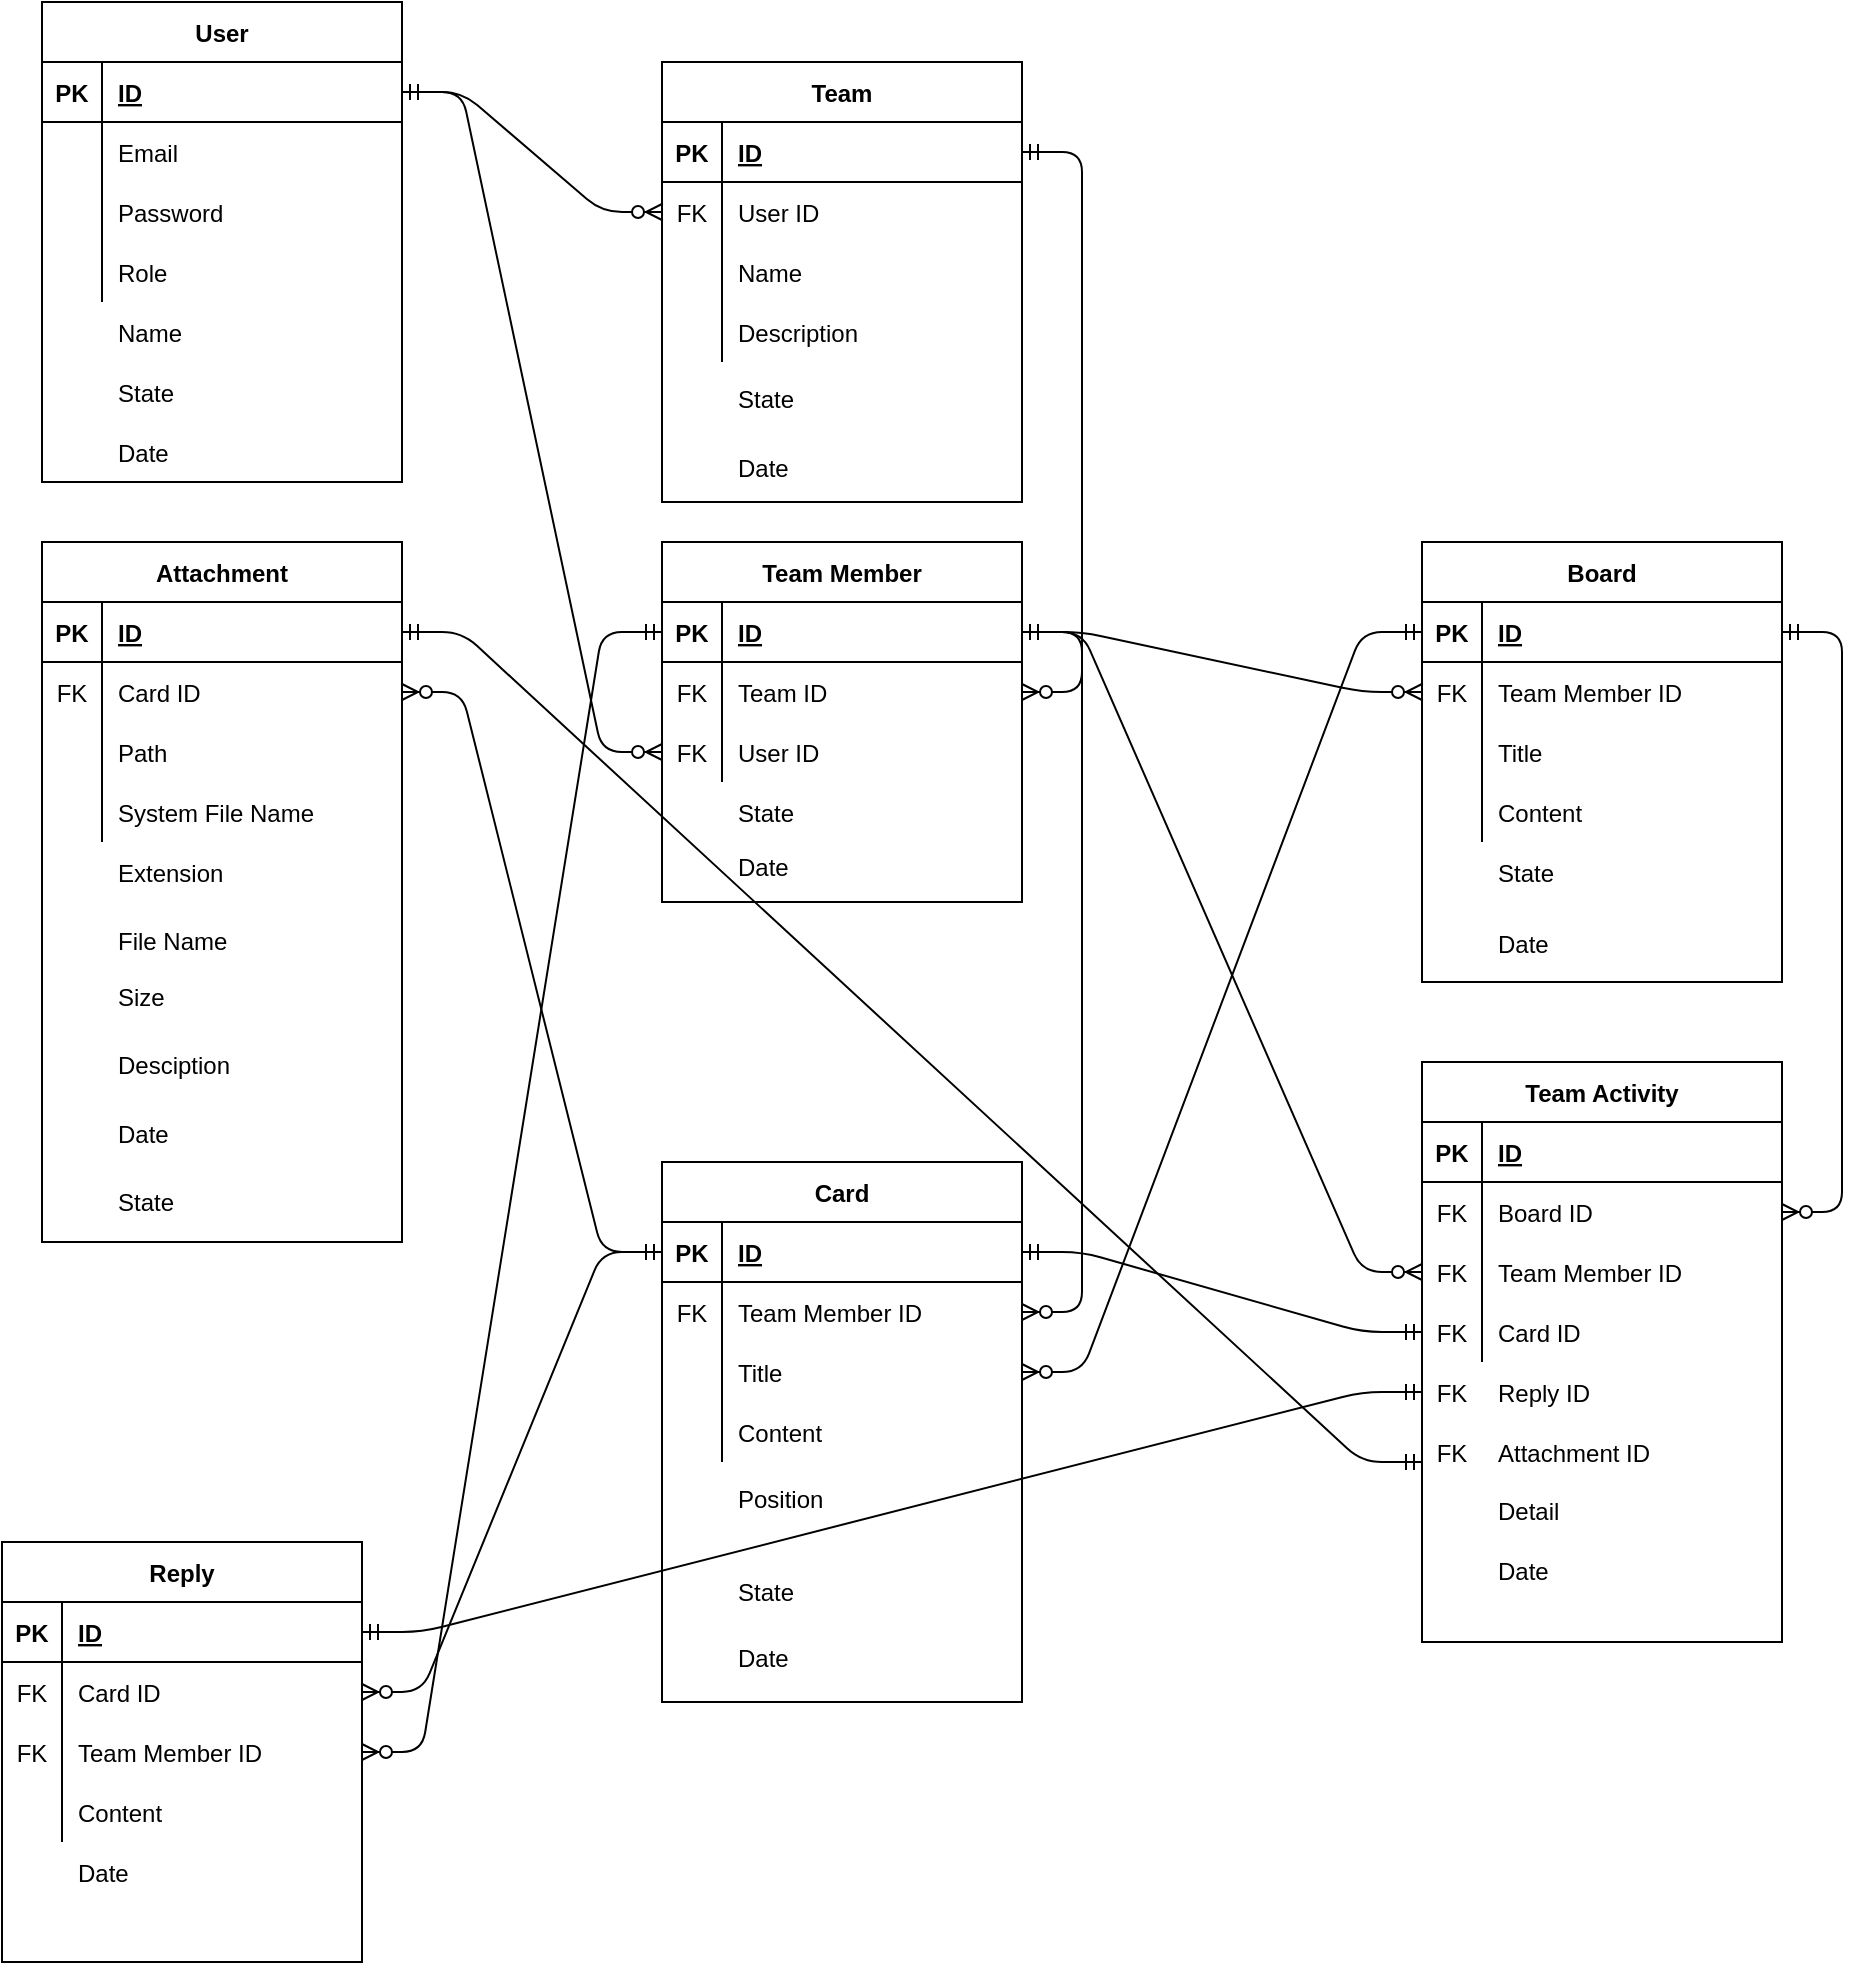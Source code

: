 <mxfile version="14.7.0" type="github">
  <diagram id="R2lEEEUBdFMjLlhIrx00" name="Page-1">
    <mxGraphModel dx="996" dy="616" grid="1" gridSize="10" guides="1" tooltips="1" connect="1" arrows="1" fold="1" page="1" pageScale="1" pageWidth="850" pageHeight="1100" math="0" shadow="0" extFonts="Permanent Marker^https://fonts.googleapis.com/css?family=Permanent+Marker">
      <root>
        <mxCell id="0" />
        <mxCell id="1" parent="0" />
        <mxCell id="cVKj1Lbu5gOnooN9UQbO-29" value="" style="edgeStyle=entityRelationEdgeStyle;fontSize=12;html=1;endArrow=ERzeroToMany;startArrow=ERmandOne;exitX=1;exitY=0.5;exitDx=0;exitDy=0;entryX=0;entryY=0.5;entryDx=0;entryDy=0;" parent="1" source="cVKj1Lbu5gOnooN9UQbO-3" target="cVKj1Lbu5gOnooN9UQbO-19" edge="1">
          <mxGeometry width="100" height="100" relative="1" as="geometry">
            <mxPoint x="360" y="370" as="sourcePoint" />
            <mxPoint x="460" y="270" as="targetPoint" />
          </mxGeometry>
        </mxCell>
        <mxCell id="cVKj1Lbu5gOnooN9UQbO-44" value="" style="edgeStyle=entityRelationEdgeStyle;fontSize=12;html=1;endArrow=ERzeroToMany;startArrow=ERmandOne;exitX=1;exitY=0.5;exitDx=0;exitDy=0;entryX=0;entryY=0.5;entryDx=0;entryDy=0;" parent="1" source="cVKj1Lbu5gOnooN9UQbO-3" target="cVKj1Lbu5gOnooN9UQbO-38" edge="1">
          <mxGeometry width="100" height="100" relative="1" as="geometry">
            <mxPoint x="470" y="360" as="sourcePoint" />
            <mxPoint x="570" y="260" as="targetPoint" />
          </mxGeometry>
        </mxCell>
        <mxCell id="cVKj1Lbu5gOnooN9UQbO-45" value="" style="edgeStyle=entityRelationEdgeStyle;fontSize=12;html=1;endArrow=ERzeroToMany;startArrow=ERmandOne;exitX=1;exitY=0.5;exitDx=0;exitDy=0;entryX=1;entryY=0.5;entryDx=0;entryDy=0;" parent="1" source="cVKj1Lbu5gOnooN9UQbO-16" target="cVKj1Lbu5gOnooN9UQbO-35" edge="1">
          <mxGeometry width="100" height="100" relative="1" as="geometry">
            <mxPoint x="300" y="165" as="sourcePoint" />
            <mxPoint x="390" y="455" as="targetPoint" />
          </mxGeometry>
        </mxCell>
        <mxCell id="cVKj1Lbu5gOnooN9UQbO-59" value="" style="edgeStyle=entityRelationEdgeStyle;fontSize=12;html=1;endArrow=ERzeroToMany;startArrow=ERmandOne;exitX=1;exitY=0.5;exitDx=0;exitDy=0;entryX=0;entryY=0.5;entryDx=0;entryDy=0;" parent="1" source="cVKj1Lbu5gOnooN9UQbO-32" target="cVKj1Lbu5gOnooN9UQbO-50" edge="1">
          <mxGeometry width="100" height="100" relative="1" as="geometry">
            <mxPoint x="560" y="330" as="sourcePoint" />
            <mxPoint x="650" y="620" as="targetPoint" />
          </mxGeometry>
        </mxCell>
        <mxCell id="cVKj1Lbu5gOnooN9UQbO-73" value="" style="edgeStyle=entityRelationEdgeStyle;fontSize=12;html=1;endArrow=ERzeroToMany;startArrow=ERmandOne;exitX=1;exitY=0.5;exitDx=0;exitDy=0;entryX=1;entryY=0.5;entryDx=0;entryDy=0;" parent="1" source="cVKj1Lbu5gOnooN9UQbO-32" target="cVKj1Lbu5gOnooN9UQbO-64" edge="1">
          <mxGeometry width="100" height="100" relative="1" as="geometry">
            <mxPoint x="610" y="595" as="sourcePoint" />
            <mxPoint x="800" y="740" as="targetPoint" />
          </mxGeometry>
        </mxCell>
        <mxCell id="cVKj1Lbu5gOnooN9UQbO-74" value="" style="edgeStyle=entityRelationEdgeStyle;fontSize=12;html=1;endArrow=ERzeroToMany;startArrow=ERmandOne;entryX=1;entryY=0.5;entryDx=0;entryDy=0;exitX=0;exitY=0.5;exitDx=0;exitDy=0;" parent="1" source="cVKj1Lbu5gOnooN9UQbO-47" target="cVKj1Lbu5gOnooN9UQbO-67" edge="1">
          <mxGeometry width="100" height="100" relative="1" as="geometry">
            <mxPoint x="690" y="460" as="sourcePoint" />
            <mxPoint x="850" y="790" as="targetPoint" />
          </mxGeometry>
        </mxCell>
        <mxCell id="cVKj1Lbu5gOnooN9UQbO-88" value="" style="edgeStyle=entityRelationEdgeStyle;fontSize=12;html=1;endArrow=ERzeroToMany;startArrow=ERmandOne;entryX=1;entryY=0.5;entryDx=0;entryDy=0;exitX=1;exitY=0.5;exitDx=0;exitDy=0;" parent="1" source="cVKj1Lbu5gOnooN9UQbO-47" target="cVKj1Lbu5gOnooN9UQbO-79" edge="1">
          <mxGeometry width="100" height="100" relative="1" as="geometry">
            <mxPoint x="1060" y="470" as="sourcePoint" />
            <mxPoint x="860" y="830" as="targetPoint" />
          </mxGeometry>
        </mxCell>
        <mxCell id="cVKj1Lbu5gOnooN9UQbO-90" value="" style="edgeStyle=entityRelationEdgeStyle;fontSize=12;html=1;endArrow=ERzeroToMany;startArrow=ERmandOne;exitX=1;exitY=0.5;exitDx=0;exitDy=0;entryX=0;entryY=0.5;entryDx=0;entryDy=0;" parent="1" source="cVKj1Lbu5gOnooN9UQbO-32" target="cVKj1Lbu5gOnooN9UQbO-82" edge="1">
          <mxGeometry width="100" height="100" relative="1" as="geometry">
            <mxPoint x="560" y="390" as="sourcePoint" />
            <mxPoint x="760" y="450" as="targetPoint" />
          </mxGeometry>
        </mxCell>
        <mxCell id="cVKj1Lbu5gOnooN9UQbO-104" value="" style="edgeStyle=entityRelationEdgeStyle;fontSize=12;html=1;endArrow=ERzeroToMany;startArrow=ERmandOne;entryX=1;entryY=0.5;entryDx=0;entryDy=0;exitX=0;exitY=0.5;exitDx=0;exitDy=0;" parent="1" source="cVKj1Lbu5gOnooN9UQbO-61" target="cVKj1Lbu5gOnooN9UQbO-95" edge="1">
          <mxGeometry width="100" height="100" relative="1" as="geometry">
            <mxPoint x="330" y="690" as="sourcePoint" />
            <mxPoint x="130" y="1050" as="targetPoint" />
          </mxGeometry>
        </mxCell>
        <mxCell id="cVKj1Lbu5gOnooN9UQbO-118" value="" style="edgeStyle=entityRelationEdgeStyle;fontSize=12;html=1;endArrow=ERzeroToMany;startArrow=ERmandOne;entryX=1;entryY=0.5;entryDx=0;entryDy=0;exitX=0;exitY=0.5;exitDx=0;exitDy=0;" parent="1" source="cVKj1Lbu5gOnooN9UQbO-61" target="cVKj1Lbu5gOnooN9UQbO-109" edge="1">
          <mxGeometry width="100" height="100" relative="1" as="geometry">
            <mxPoint x="350" y="535" as="sourcePoint" />
            <mxPoint x="220" y="565" as="targetPoint" />
          </mxGeometry>
        </mxCell>
        <mxCell id="cVKj1Lbu5gOnooN9UQbO-123" value="" style="group" parent="1" vertex="1" connectable="0">
          <mxGeometry x="760" y="600" width="180" height="290" as="geometry" />
        </mxCell>
        <mxCell id="cVKj1Lbu5gOnooN9UQbO-127" value="" style="shape=partialRectangle;collapsible=0;dropTarget=0;pointerEvents=0;fillColor=none;top=0;left=0;bottom=0;right=0;points=[[0,0.5],[1,0.5]];portConstraint=eastwest;" parent="cVKj1Lbu5gOnooN9UQbO-123" vertex="1">
          <mxGeometry y="210" width="180" height="30" as="geometry" />
        </mxCell>
        <mxCell id="cVKj1Lbu5gOnooN9UQbO-128" value="" style="shape=partialRectangle;connectable=0;fillColor=none;top=0;left=0;bottom=0;right=0;editable=1;overflow=hidden;" parent="cVKj1Lbu5gOnooN9UQbO-127" vertex="1">
          <mxGeometry width="30" height="30" as="geometry" />
        </mxCell>
        <mxCell id="cVKj1Lbu5gOnooN9UQbO-129" value="" style="shape=partialRectangle;connectable=0;fillColor=none;top=0;left=0;bottom=0;right=0;align=left;spacingLeft=6;overflow=hidden;" parent="cVKj1Lbu5gOnooN9UQbO-127" vertex="1">
          <mxGeometry x="30" width="150" height="30" as="geometry" />
        </mxCell>
        <mxCell id="cVKj1Lbu5gOnooN9UQbO-173" value="" style="group" parent="cVKj1Lbu5gOnooN9UQbO-123" vertex="1" connectable="0">
          <mxGeometry width="180" height="290" as="geometry" />
        </mxCell>
        <mxCell id="cVKj1Lbu5gOnooN9UQbO-174" value="" style="group" parent="cVKj1Lbu5gOnooN9UQbO-173" vertex="1" connectable="0">
          <mxGeometry width="180" height="290" as="geometry" />
        </mxCell>
        <mxCell id="cVKj1Lbu5gOnooN9UQbO-138" value="" style="group" parent="cVKj1Lbu5gOnooN9UQbO-174" vertex="1" connectable="0">
          <mxGeometry width="180" height="290" as="geometry" />
        </mxCell>
        <mxCell id="cVKj1Lbu5gOnooN9UQbO-130" value="" style="shape=partialRectangle;collapsible=0;dropTarget=0;pointerEvents=0;fillColor=none;top=0;left=0;bottom=0;right=0;points=[[0,0.5],[1,0.5]];portConstraint=eastwest;" parent="cVKj1Lbu5gOnooN9UQbO-138" vertex="1">
          <mxGeometry y="240" width="180" height="30" as="geometry" />
        </mxCell>
        <mxCell id="cVKj1Lbu5gOnooN9UQbO-131" value="" style="shape=partialRectangle;connectable=0;fillColor=none;top=0;left=0;bottom=0;right=0;editable=1;overflow=hidden;" parent="cVKj1Lbu5gOnooN9UQbO-130" vertex="1">
          <mxGeometry width="30" height="30" as="geometry" />
        </mxCell>
        <mxCell id="cVKj1Lbu5gOnooN9UQbO-132" value="" style="shape=partialRectangle;connectable=0;fillColor=none;top=0;left=0;bottom=0;right=0;align=left;spacingLeft=6;overflow=hidden;" parent="cVKj1Lbu5gOnooN9UQbO-130" vertex="1">
          <mxGeometry x="30" width="150" height="30" as="geometry" />
        </mxCell>
        <mxCell id="cVKj1Lbu5gOnooN9UQbO-137" value="" style="group" parent="cVKj1Lbu5gOnooN9UQbO-138" vertex="1" connectable="0">
          <mxGeometry width="180" height="290" as="geometry" />
        </mxCell>
        <mxCell id="cVKj1Lbu5gOnooN9UQbO-124" value="" style="shape=partialRectangle;collapsible=0;dropTarget=0;pointerEvents=0;fillColor=none;top=0;left=0;bottom=0;right=0;points=[[0,0.5],[1,0.5]];portConstraint=eastwest;" parent="cVKj1Lbu5gOnooN9UQbO-137" vertex="1">
          <mxGeometry y="180" width="180" height="30" as="geometry" />
        </mxCell>
        <mxCell id="cVKj1Lbu5gOnooN9UQbO-125" value="FK" style="shape=partialRectangle;connectable=0;fillColor=none;top=0;left=0;bottom=0;right=0;editable=1;overflow=hidden;" parent="cVKj1Lbu5gOnooN9UQbO-124" vertex="1">
          <mxGeometry width="30" height="30" as="geometry" />
        </mxCell>
        <mxCell id="cVKj1Lbu5gOnooN9UQbO-126" value="Attachment ID" style="shape=partialRectangle;connectable=0;fillColor=none;top=0;left=0;bottom=0;right=0;align=left;spacingLeft=6;overflow=hidden;" parent="cVKj1Lbu5gOnooN9UQbO-124" vertex="1">
          <mxGeometry x="30" width="150" height="30" as="geometry" />
        </mxCell>
        <mxCell id="cVKj1Lbu5gOnooN9UQbO-136" value="" style="group" parent="cVKj1Lbu5gOnooN9UQbO-137" vertex="1" connectable="0">
          <mxGeometry width="180" height="290" as="geometry" />
        </mxCell>
        <mxCell id="cVKj1Lbu5gOnooN9UQbO-75" value="Team Activity" style="shape=table;startSize=30;container=1;collapsible=1;childLayout=tableLayout;fixedRows=1;rowLines=0;fontStyle=1;align=center;resizeLast=1;rounded=0;sketch=0;" parent="cVKj1Lbu5gOnooN9UQbO-136" vertex="1">
          <mxGeometry width="180" height="290" as="geometry" />
        </mxCell>
        <mxCell id="cVKj1Lbu5gOnooN9UQbO-76" value="" style="shape=partialRectangle;collapsible=0;dropTarget=0;pointerEvents=0;fillColor=none;top=0;left=0;bottom=1;right=0;points=[[0,0.5],[1,0.5]];portConstraint=eastwest;" parent="cVKj1Lbu5gOnooN9UQbO-75" vertex="1">
          <mxGeometry y="30" width="180" height="30" as="geometry" />
        </mxCell>
        <mxCell id="cVKj1Lbu5gOnooN9UQbO-77" value="PK" style="shape=partialRectangle;connectable=0;fillColor=none;top=0;left=0;bottom=0;right=0;fontStyle=1;overflow=hidden;" parent="cVKj1Lbu5gOnooN9UQbO-76" vertex="1">
          <mxGeometry width="30" height="30" as="geometry" />
        </mxCell>
        <mxCell id="cVKj1Lbu5gOnooN9UQbO-78" value="ID" style="shape=partialRectangle;connectable=0;fillColor=none;top=0;left=0;bottom=0;right=0;align=left;spacingLeft=6;fontStyle=5;overflow=hidden;" parent="cVKj1Lbu5gOnooN9UQbO-76" vertex="1">
          <mxGeometry x="30" width="150" height="30" as="geometry" />
        </mxCell>
        <mxCell id="cVKj1Lbu5gOnooN9UQbO-79" value="" style="shape=partialRectangle;collapsible=0;dropTarget=0;pointerEvents=0;fillColor=none;top=0;left=0;bottom=0;right=0;points=[[0,0.5],[1,0.5]];portConstraint=eastwest;" parent="cVKj1Lbu5gOnooN9UQbO-75" vertex="1">
          <mxGeometry y="60" width="180" height="30" as="geometry" />
        </mxCell>
        <mxCell id="cVKj1Lbu5gOnooN9UQbO-80" value="FK" style="shape=partialRectangle;connectable=0;fillColor=none;top=0;left=0;bottom=0;right=0;editable=1;overflow=hidden;" parent="cVKj1Lbu5gOnooN9UQbO-79" vertex="1">
          <mxGeometry width="30" height="30" as="geometry" />
        </mxCell>
        <mxCell id="cVKj1Lbu5gOnooN9UQbO-81" value="Board ID" style="shape=partialRectangle;connectable=0;fillColor=none;top=0;left=0;bottom=0;right=0;align=left;spacingLeft=6;overflow=hidden;" parent="cVKj1Lbu5gOnooN9UQbO-79" vertex="1">
          <mxGeometry x="30" width="150" height="30" as="geometry" />
        </mxCell>
        <mxCell id="cVKj1Lbu5gOnooN9UQbO-82" value="" style="shape=partialRectangle;collapsible=0;dropTarget=0;pointerEvents=0;fillColor=none;top=0;left=0;bottom=0;right=0;points=[[0,0.5],[1,0.5]];portConstraint=eastwest;" parent="cVKj1Lbu5gOnooN9UQbO-75" vertex="1">
          <mxGeometry y="90" width="180" height="30" as="geometry" />
        </mxCell>
        <mxCell id="cVKj1Lbu5gOnooN9UQbO-83" value="FK" style="shape=partialRectangle;connectable=0;fillColor=none;top=0;left=0;bottom=0;right=0;editable=1;overflow=hidden;" parent="cVKj1Lbu5gOnooN9UQbO-82" vertex="1">
          <mxGeometry width="30" height="30" as="geometry" />
        </mxCell>
        <mxCell id="cVKj1Lbu5gOnooN9UQbO-84" value="Team Member ID" style="shape=partialRectangle;connectable=0;fillColor=none;top=0;left=0;bottom=0;right=0;align=left;spacingLeft=6;overflow=hidden;" parent="cVKj1Lbu5gOnooN9UQbO-82" vertex="1">
          <mxGeometry x="30" width="150" height="30" as="geometry" />
        </mxCell>
        <mxCell id="cVKj1Lbu5gOnooN9UQbO-85" value="" style="shape=partialRectangle;collapsible=0;dropTarget=0;pointerEvents=0;fillColor=none;top=0;left=0;bottom=0;right=0;points=[[0,0.5],[1,0.5]];portConstraint=eastwest;" parent="cVKj1Lbu5gOnooN9UQbO-75" vertex="1">
          <mxGeometry y="120" width="180" height="30" as="geometry" />
        </mxCell>
        <mxCell id="cVKj1Lbu5gOnooN9UQbO-86" value="FK" style="shape=partialRectangle;connectable=0;fillColor=none;top=0;left=0;bottom=0;right=0;editable=1;overflow=hidden;" parent="cVKj1Lbu5gOnooN9UQbO-85" vertex="1">
          <mxGeometry width="30" height="30" as="geometry" />
        </mxCell>
        <mxCell id="cVKj1Lbu5gOnooN9UQbO-87" value="Card ID" style="shape=partialRectangle;connectable=0;fillColor=none;top=0;left=0;bottom=0;right=0;align=left;spacingLeft=6;overflow=hidden;" parent="cVKj1Lbu5gOnooN9UQbO-85" vertex="1">
          <mxGeometry x="30" width="150" height="30" as="geometry" />
        </mxCell>
        <mxCell id="cVKj1Lbu5gOnooN9UQbO-119" value="" style="shape=partialRectangle;collapsible=0;dropTarget=0;pointerEvents=0;fillColor=none;top=0;left=0;bottom=0;right=0;points=[[0,0.5],[1,0.5]];portConstraint=eastwest;" parent="cVKj1Lbu5gOnooN9UQbO-136" vertex="1">
          <mxGeometry y="150" width="180" height="30" as="geometry" />
        </mxCell>
        <mxCell id="cVKj1Lbu5gOnooN9UQbO-120" value="FK" style="shape=partialRectangle;connectable=0;fillColor=none;top=0;left=0;bottom=0;right=0;editable=1;overflow=hidden;" parent="cVKj1Lbu5gOnooN9UQbO-119" vertex="1">
          <mxGeometry width="30" height="30" as="geometry" />
        </mxCell>
        <mxCell id="cVKj1Lbu5gOnooN9UQbO-121" value="Reply ID" style="shape=partialRectangle;connectable=0;fillColor=none;top=0;left=0;bottom=0;right=0;align=left;spacingLeft=6;overflow=hidden;" parent="cVKj1Lbu5gOnooN9UQbO-119" vertex="1">
          <mxGeometry x="30" width="150" height="30" as="geometry" />
        </mxCell>
        <mxCell id="cVKj1Lbu5gOnooN9UQbO-170" value="" style="shape=partialRectangle;collapsible=0;dropTarget=0;pointerEvents=0;fillColor=none;top=0;left=0;bottom=0;right=0;points=[[0,0.5],[1,0.5]];portConstraint=eastwest;" parent="cVKj1Lbu5gOnooN9UQbO-138" vertex="1">
          <mxGeometry y="239.995" width="180" height="28.421" as="geometry" />
        </mxCell>
        <mxCell id="cVKj1Lbu5gOnooN9UQbO-171" value="" style="shape=partialRectangle;connectable=0;fillColor=none;top=0;left=0;bottom=0;right=0;editable=1;overflow=hidden;" parent="cVKj1Lbu5gOnooN9UQbO-170" vertex="1">
          <mxGeometry width="30" height="28.421" as="geometry" />
        </mxCell>
        <mxCell id="cVKj1Lbu5gOnooN9UQbO-172" value="Date" style="shape=partialRectangle;connectable=0;fillColor=none;top=0;left=0;bottom=0;right=0;align=left;spacingLeft=6;overflow=hidden;" parent="cVKj1Lbu5gOnooN9UQbO-170" vertex="1">
          <mxGeometry x="30" width="150" height="28.421" as="geometry" />
        </mxCell>
        <mxCell id="cVKj1Lbu5gOnooN9UQbO-167" value="" style="shape=partialRectangle;collapsible=0;dropTarget=0;pointerEvents=0;fillColor=none;top=0;left=0;bottom=0;right=0;points=[[0,0.5],[1,0.5]];portConstraint=eastwest;" parent="cVKj1Lbu5gOnooN9UQbO-174" vertex="1">
          <mxGeometry y="209.995" width="180" height="28.421" as="geometry" />
        </mxCell>
        <mxCell id="cVKj1Lbu5gOnooN9UQbO-168" value="" style="shape=partialRectangle;connectable=0;fillColor=none;top=0;left=0;bottom=0;right=0;editable=1;overflow=hidden;" parent="cVKj1Lbu5gOnooN9UQbO-167" vertex="1">
          <mxGeometry width="30" height="28.421" as="geometry" />
        </mxCell>
        <mxCell id="cVKj1Lbu5gOnooN9UQbO-169" value="Detail" style="shape=partialRectangle;connectable=0;fillColor=none;top=0;left=0;bottom=0;right=0;align=left;spacingLeft=6;overflow=hidden;" parent="cVKj1Lbu5gOnooN9UQbO-167" vertex="1">
          <mxGeometry x="30" width="150" height="28.421" as="geometry" />
        </mxCell>
        <mxCell id="cVKj1Lbu5gOnooN9UQbO-139" value="" style="edgeStyle=entityRelationEdgeStyle;fontSize=12;html=1;endArrow=ERmandOne;startArrow=ERmandOne;entryX=0;entryY=0.5;entryDx=0;entryDy=0;exitX=1;exitY=0.5;exitDx=0;exitDy=0;" parent="1" source="cVKj1Lbu5gOnooN9UQbO-92" target="cVKj1Lbu5gOnooN9UQbO-119" edge="1">
          <mxGeometry width="100" height="100" relative="1" as="geometry">
            <mxPoint x="570" y="890" as="sourcePoint" />
            <mxPoint x="700" y="780" as="targetPoint" />
          </mxGeometry>
        </mxCell>
        <mxCell id="cVKj1Lbu5gOnooN9UQbO-140" value="" style="edgeStyle=entityRelationEdgeStyle;fontSize=12;html=1;endArrow=ERmandOne;startArrow=ERmandOne;entryX=0;entryY=0.5;entryDx=0;entryDy=0;exitX=1;exitY=0.5;exitDx=0;exitDy=0;" parent="1" source="cVKj1Lbu5gOnooN9UQbO-61" target="cVKj1Lbu5gOnooN9UQbO-85" edge="1">
          <mxGeometry width="100" height="100" relative="1" as="geometry">
            <mxPoint x="600" y="850" as="sourcePoint" />
            <mxPoint x="730" y="740" as="targetPoint" />
          </mxGeometry>
        </mxCell>
        <mxCell id="cVKj1Lbu5gOnooN9UQbO-141" value="" style="edgeStyle=entityRelationEdgeStyle;fontSize=12;html=1;endArrow=ERmandOne;startArrow=ERmandOne;exitX=1;exitY=0.5;exitDx=0;exitDy=0;" parent="1" source="cVKj1Lbu5gOnooN9UQbO-106" edge="1">
          <mxGeometry width="100" height="100" relative="1" as="geometry">
            <mxPoint x="590" y="970" as="sourcePoint" />
            <mxPoint x="760" y="800" as="targetPoint" />
          </mxGeometry>
        </mxCell>
        <mxCell id="cVKj1Lbu5gOnooN9UQbO-154" value="" style="group" parent="1" vertex="1" connectable="0">
          <mxGeometry x="70" y="70" width="180" height="240" as="geometry" />
        </mxCell>
        <mxCell id="cVKj1Lbu5gOnooN9UQbO-148" value="" style="shape=partialRectangle;collapsible=0;dropTarget=0;pointerEvents=0;fillColor=none;top=0;left=0;bottom=0;right=0;points=[[0,0.5],[1,0.5]];portConstraint=eastwest;" parent="cVKj1Lbu5gOnooN9UQbO-154" vertex="1">
          <mxGeometry y="210" width="180" height="30" as="geometry" />
        </mxCell>
        <mxCell id="cVKj1Lbu5gOnooN9UQbO-149" value="" style="shape=partialRectangle;connectable=0;fillColor=none;top=0;left=0;bottom=0;right=0;editable=1;overflow=hidden;" parent="cVKj1Lbu5gOnooN9UQbO-148" vertex="1">
          <mxGeometry width="30" height="30" as="geometry" />
        </mxCell>
        <mxCell id="cVKj1Lbu5gOnooN9UQbO-150" value="Date" style="shape=partialRectangle;connectable=0;fillColor=none;top=0;left=0;bottom=0;right=0;align=left;spacingLeft=6;overflow=hidden;" parent="cVKj1Lbu5gOnooN9UQbO-148" vertex="1">
          <mxGeometry x="30" width="150" height="30" as="geometry" />
        </mxCell>
        <mxCell id="cVKj1Lbu5gOnooN9UQbO-153" value="" style="group" parent="cVKj1Lbu5gOnooN9UQbO-154" vertex="1" connectable="0">
          <mxGeometry width="180" height="240" as="geometry" />
        </mxCell>
        <mxCell id="cVKj1Lbu5gOnooN9UQbO-145" value="" style="shape=partialRectangle;collapsible=0;dropTarget=0;pointerEvents=0;fillColor=none;top=0;left=0;bottom=0;right=0;points=[[0,0.5],[1,0.5]];portConstraint=eastwest;" parent="cVKj1Lbu5gOnooN9UQbO-153" vertex="1">
          <mxGeometry y="180" width="180" height="30" as="geometry" />
        </mxCell>
        <mxCell id="cVKj1Lbu5gOnooN9UQbO-146" value="" style="shape=partialRectangle;connectable=0;fillColor=none;top=0;left=0;bottom=0;right=0;editable=1;overflow=hidden;" parent="cVKj1Lbu5gOnooN9UQbO-145" vertex="1">
          <mxGeometry width="30" height="30" as="geometry" />
        </mxCell>
        <mxCell id="cVKj1Lbu5gOnooN9UQbO-147" value="State" style="shape=partialRectangle;connectable=0;fillColor=none;top=0;left=0;bottom=0;right=0;align=left;spacingLeft=6;overflow=hidden;" parent="cVKj1Lbu5gOnooN9UQbO-145" vertex="1">
          <mxGeometry x="30" width="150" height="30" as="geometry" />
        </mxCell>
        <mxCell id="cVKj1Lbu5gOnooN9UQbO-152" value="" style="group" parent="cVKj1Lbu5gOnooN9UQbO-153" vertex="1" connectable="0">
          <mxGeometry width="180" height="240" as="geometry" />
        </mxCell>
        <mxCell id="cVKj1Lbu5gOnooN9UQbO-2" value="User" style="shape=table;startSize=30;container=1;collapsible=1;childLayout=tableLayout;fixedRows=1;rowLines=0;fontStyle=1;align=center;resizeLast=1;" parent="cVKj1Lbu5gOnooN9UQbO-152" vertex="1">
          <mxGeometry width="180" height="240" as="geometry" />
        </mxCell>
        <mxCell id="cVKj1Lbu5gOnooN9UQbO-3" value="" style="shape=partialRectangle;collapsible=0;dropTarget=0;pointerEvents=0;fillColor=none;top=0;left=0;bottom=1;right=0;points=[[0,0.5],[1,0.5]];portConstraint=eastwest;" parent="cVKj1Lbu5gOnooN9UQbO-2" vertex="1">
          <mxGeometry y="30" width="180" height="30" as="geometry" />
        </mxCell>
        <mxCell id="cVKj1Lbu5gOnooN9UQbO-4" value="PK" style="shape=partialRectangle;connectable=0;fillColor=none;top=0;left=0;bottom=0;right=0;fontStyle=1;overflow=hidden;" parent="cVKj1Lbu5gOnooN9UQbO-3" vertex="1">
          <mxGeometry width="30" height="30" as="geometry" />
        </mxCell>
        <mxCell id="cVKj1Lbu5gOnooN9UQbO-5" value="ID" style="shape=partialRectangle;connectable=0;fillColor=none;top=0;left=0;bottom=0;right=0;align=left;spacingLeft=6;fontStyle=5;overflow=hidden;" parent="cVKj1Lbu5gOnooN9UQbO-3" vertex="1">
          <mxGeometry x="30" width="150" height="30" as="geometry" />
        </mxCell>
        <mxCell id="cVKj1Lbu5gOnooN9UQbO-6" value="" style="shape=partialRectangle;collapsible=0;dropTarget=0;pointerEvents=0;fillColor=none;top=0;left=0;bottom=0;right=0;points=[[0,0.5],[1,0.5]];portConstraint=eastwest;" parent="cVKj1Lbu5gOnooN9UQbO-2" vertex="1">
          <mxGeometry y="60" width="180" height="30" as="geometry" />
        </mxCell>
        <mxCell id="cVKj1Lbu5gOnooN9UQbO-7" value="" style="shape=partialRectangle;connectable=0;fillColor=none;top=0;left=0;bottom=0;right=0;editable=1;overflow=hidden;" parent="cVKj1Lbu5gOnooN9UQbO-6" vertex="1">
          <mxGeometry width="30" height="30" as="geometry" />
        </mxCell>
        <mxCell id="cVKj1Lbu5gOnooN9UQbO-8" value="Email" style="shape=partialRectangle;connectable=0;fillColor=none;top=0;left=0;bottom=0;right=0;align=left;spacingLeft=6;overflow=hidden;" parent="cVKj1Lbu5gOnooN9UQbO-6" vertex="1">
          <mxGeometry x="30" width="150" height="30" as="geometry" />
        </mxCell>
        <mxCell id="cVKj1Lbu5gOnooN9UQbO-9" value="" style="shape=partialRectangle;collapsible=0;dropTarget=0;pointerEvents=0;fillColor=none;top=0;left=0;bottom=0;right=0;points=[[0,0.5],[1,0.5]];portConstraint=eastwest;" parent="cVKj1Lbu5gOnooN9UQbO-2" vertex="1">
          <mxGeometry y="90" width="180" height="30" as="geometry" />
        </mxCell>
        <mxCell id="cVKj1Lbu5gOnooN9UQbO-10" value="" style="shape=partialRectangle;connectable=0;fillColor=none;top=0;left=0;bottom=0;right=0;editable=1;overflow=hidden;" parent="cVKj1Lbu5gOnooN9UQbO-9" vertex="1">
          <mxGeometry width="30" height="30" as="geometry" />
        </mxCell>
        <mxCell id="cVKj1Lbu5gOnooN9UQbO-11" value="Password" style="shape=partialRectangle;connectable=0;fillColor=none;top=0;left=0;bottom=0;right=0;align=left;spacingLeft=6;overflow=hidden;" parent="cVKj1Lbu5gOnooN9UQbO-9" vertex="1">
          <mxGeometry x="30" width="150" height="30" as="geometry" />
        </mxCell>
        <mxCell id="cVKj1Lbu5gOnooN9UQbO-12" value="" style="shape=partialRectangle;collapsible=0;dropTarget=0;pointerEvents=0;fillColor=none;top=0;left=0;bottom=0;right=0;points=[[0,0.5],[1,0.5]];portConstraint=eastwest;" parent="cVKj1Lbu5gOnooN9UQbO-2" vertex="1">
          <mxGeometry y="120" width="180" height="30" as="geometry" />
        </mxCell>
        <mxCell id="cVKj1Lbu5gOnooN9UQbO-13" value="" style="shape=partialRectangle;connectable=0;fillColor=none;top=0;left=0;bottom=0;right=0;editable=1;overflow=hidden;" parent="cVKj1Lbu5gOnooN9UQbO-12" vertex="1">
          <mxGeometry width="30" height="30" as="geometry" />
        </mxCell>
        <mxCell id="cVKj1Lbu5gOnooN9UQbO-14" value="Role" style="shape=partialRectangle;connectable=0;fillColor=none;top=0;left=0;bottom=0;right=0;align=left;spacingLeft=6;overflow=hidden;" parent="cVKj1Lbu5gOnooN9UQbO-12" vertex="1">
          <mxGeometry x="30" width="150" height="30" as="geometry" />
        </mxCell>
        <mxCell id="cVKj1Lbu5gOnooN9UQbO-142" value="" style="shape=partialRectangle;collapsible=0;dropTarget=0;pointerEvents=0;fillColor=none;top=0;left=0;bottom=0;right=0;points=[[0,0.5],[1,0.5]];portConstraint=eastwest;" parent="cVKj1Lbu5gOnooN9UQbO-152" vertex="1">
          <mxGeometry y="150" width="180" height="30" as="geometry" />
        </mxCell>
        <mxCell id="cVKj1Lbu5gOnooN9UQbO-143" value="" style="shape=partialRectangle;connectable=0;fillColor=none;top=0;left=0;bottom=0;right=0;editable=1;overflow=hidden;" parent="cVKj1Lbu5gOnooN9UQbO-142" vertex="1">
          <mxGeometry width="30" height="30" as="geometry" />
        </mxCell>
        <mxCell id="cVKj1Lbu5gOnooN9UQbO-144" value="Name" style="shape=partialRectangle;connectable=0;fillColor=none;top=0;left=0;bottom=0;right=0;align=left;spacingLeft=6;overflow=hidden;" parent="cVKj1Lbu5gOnooN9UQbO-142" vertex="1">
          <mxGeometry x="30" width="150" height="30" as="geometry" />
        </mxCell>
        <mxCell id="cVKj1Lbu5gOnooN9UQbO-158" value="" style="group" parent="1" vertex="1" connectable="0">
          <mxGeometry x="380" y="340" width="180" height="180" as="geometry" />
        </mxCell>
        <mxCell id="cVKj1Lbu5gOnooN9UQbO-155" value="" style="shape=partialRectangle;collapsible=0;dropTarget=0;pointerEvents=0;fillColor=none;top=0;left=0;bottom=0;right=0;points=[[0,0.5],[1,0.5]];portConstraint=eastwest;" parent="cVKj1Lbu5gOnooN9UQbO-158" vertex="1">
          <mxGeometry y="144" width="180" height="36" as="geometry" />
        </mxCell>
        <mxCell id="cVKj1Lbu5gOnooN9UQbO-156" value="" style="shape=partialRectangle;connectable=0;fillColor=none;top=0;left=0;bottom=0;right=0;editable=1;overflow=hidden;" parent="cVKj1Lbu5gOnooN9UQbO-155" vertex="1">
          <mxGeometry width="30" height="36" as="geometry" />
        </mxCell>
        <mxCell id="cVKj1Lbu5gOnooN9UQbO-157" value="Date" style="shape=partialRectangle;connectable=0;fillColor=none;top=0;left=0;bottom=0;right=0;align=left;spacingLeft=6;overflow=hidden;" parent="cVKj1Lbu5gOnooN9UQbO-155" vertex="1">
          <mxGeometry x="30" width="150" height="36" as="geometry" />
        </mxCell>
        <mxCell id="cVKj1Lbu5gOnooN9UQbO-187" value="" style="group" parent="cVKj1Lbu5gOnooN9UQbO-158" vertex="1" connectable="0">
          <mxGeometry width="180" height="180" as="geometry" />
        </mxCell>
        <mxCell id="cVKj1Lbu5gOnooN9UQbO-31" value="Team Member" style="shape=table;startSize=30;container=1;collapsible=1;childLayout=tableLayout;fixedRows=1;rowLines=0;fontStyle=1;align=center;resizeLast=1;" parent="cVKj1Lbu5gOnooN9UQbO-187" vertex="1">
          <mxGeometry width="180" height="180" as="geometry" />
        </mxCell>
        <mxCell id="cVKj1Lbu5gOnooN9UQbO-32" value="" style="shape=partialRectangle;collapsible=0;dropTarget=0;pointerEvents=0;fillColor=none;top=0;left=0;bottom=1;right=0;points=[[0,0.5],[1,0.5]];portConstraint=eastwest;" parent="cVKj1Lbu5gOnooN9UQbO-31" vertex="1">
          <mxGeometry y="30" width="180" height="30" as="geometry" />
        </mxCell>
        <mxCell id="cVKj1Lbu5gOnooN9UQbO-33" value="PK" style="shape=partialRectangle;connectable=0;fillColor=none;top=0;left=0;bottom=0;right=0;fontStyle=1;overflow=hidden;" parent="cVKj1Lbu5gOnooN9UQbO-32" vertex="1">
          <mxGeometry width="30" height="30" as="geometry" />
        </mxCell>
        <mxCell id="cVKj1Lbu5gOnooN9UQbO-34" value="ID" style="shape=partialRectangle;connectable=0;fillColor=none;top=0;left=0;bottom=0;right=0;align=left;spacingLeft=6;fontStyle=5;overflow=hidden;" parent="cVKj1Lbu5gOnooN9UQbO-32" vertex="1">
          <mxGeometry x="30" width="150" height="30" as="geometry" />
        </mxCell>
        <mxCell id="cVKj1Lbu5gOnooN9UQbO-35" value="" style="shape=partialRectangle;collapsible=0;dropTarget=0;pointerEvents=0;fillColor=none;top=0;left=0;bottom=0;right=0;points=[[0,0.5],[1,0.5]];portConstraint=eastwest;" parent="cVKj1Lbu5gOnooN9UQbO-31" vertex="1">
          <mxGeometry y="60" width="180" height="30" as="geometry" />
        </mxCell>
        <mxCell id="cVKj1Lbu5gOnooN9UQbO-36" value="FK" style="shape=partialRectangle;connectable=0;fillColor=none;top=0;left=0;bottom=0;right=0;editable=1;overflow=hidden;" parent="cVKj1Lbu5gOnooN9UQbO-35" vertex="1">
          <mxGeometry width="30" height="30" as="geometry" />
        </mxCell>
        <mxCell id="cVKj1Lbu5gOnooN9UQbO-37" value="Team ID" style="shape=partialRectangle;connectable=0;fillColor=none;top=0;left=0;bottom=0;right=0;align=left;spacingLeft=6;overflow=hidden;" parent="cVKj1Lbu5gOnooN9UQbO-35" vertex="1">
          <mxGeometry x="30" width="150" height="30" as="geometry" />
        </mxCell>
        <mxCell id="cVKj1Lbu5gOnooN9UQbO-38" value="" style="shape=partialRectangle;collapsible=0;dropTarget=0;pointerEvents=0;fillColor=none;top=0;left=0;bottom=0;right=0;points=[[0,0.5],[1,0.5]];portConstraint=eastwest;" parent="cVKj1Lbu5gOnooN9UQbO-31" vertex="1">
          <mxGeometry y="90" width="180" height="30" as="geometry" />
        </mxCell>
        <mxCell id="cVKj1Lbu5gOnooN9UQbO-39" value="FK" style="shape=partialRectangle;connectable=0;fillColor=none;top=0;left=0;bottom=0;right=0;editable=1;overflow=hidden;" parent="cVKj1Lbu5gOnooN9UQbO-38" vertex="1">
          <mxGeometry width="30" height="30" as="geometry" />
        </mxCell>
        <mxCell id="cVKj1Lbu5gOnooN9UQbO-40" value="User ID" style="shape=partialRectangle;connectable=0;fillColor=none;top=0;left=0;bottom=0;right=0;align=left;spacingLeft=6;overflow=hidden;" parent="cVKj1Lbu5gOnooN9UQbO-38" vertex="1">
          <mxGeometry x="30" width="150" height="30" as="geometry" />
        </mxCell>
        <mxCell id="r0ZbA2zNbUxUFIolIvtT-10" value="" style="shape=partialRectangle;collapsible=0;dropTarget=0;pointerEvents=0;fillColor=none;top=0;left=0;bottom=0;right=0;points=[[0,0.5],[1,0.5]];portConstraint=eastwest;" vertex="1" parent="cVKj1Lbu5gOnooN9UQbO-187">
          <mxGeometry y="120" width="180" height="30" as="geometry" />
        </mxCell>
        <mxCell id="r0ZbA2zNbUxUFIolIvtT-11" value="" style="shape=partialRectangle;connectable=0;fillColor=none;top=0;left=0;bottom=0;right=0;editable=1;overflow=hidden;" vertex="1" parent="r0ZbA2zNbUxUFIolIvtT-10">
          <mxGeometry width="30" height="30" as="geometry" />
        </mxCell>
        <mxCell id="r0ZbA2zNbUxUFIolIvtT-12" value="State" style="shape=partialRectangle;connectable=0;fillColor=none;top=0;left=0;bottom=0;right=0;align=left;spacingLeft=6;overflow=hidden;" vertex="1" parent="r0ZbA2zNbUxUFIolIvtT-10">
          <mxGeometry x="30" width="150" height="30" as="geometry" />
        </mxCell>
        <mxCell id="cVKj1Lbu5gOnooN9UQbO-162" value="" style="group" parent="1" vertex="1" connectable="0">
          <mxGeometry x="380" y="100" width="180" height="220" as="geometry" />
        </mxCell>
        <mxCell id="cVKj1Lbu5gOnooN9UQbO-159" value="" style="shape=partialRectangle;collapsible=0;dropTarget=0;pointerEvents=0;fillColor=none;top=0;left=0;bottom=0;right=0;points=[[0,0.5],[1,0.5]];portConstraint=eastwest;" parent="cVKj1Lbu5gOnooN9UQbO-162" vertex="1">
          <mxGeometry y="185.259" width="180" height="34.737" as="geometry" />
        </mxCell>
        <mxCell id="cVKj1Lbu5gOnooN9UQbO-160" value="" style="shape=partialRectangle;connectable=0;fillColor=none;top=0;left=0;bottom=0;right=0;editable=1;overflow=hidden;" parent="cVKj1Lbu5gOnooN9UQbO-159" vertex="1">
          <mxGeometry width="30" height="34.737" as="geometry" />
        </mxCell>
        <mxCell id="cVKj1Lbu5gOnooN9UQbO-161" value="Date" style="shape=partialRectangle;connectable=0;fillColor=none;top=0;left=0;bottom=0;right=0;align=left;spacingLeft=6;overflow=hidden;" parent="cVKj1Lbu5gOnooN9UQbO-159" vertex="1">
          <mxGeometry x="30" width="150" height="34.737" as="geometry" />
        </mxCell>
        <mxCell id="cVKj1Lbu5gOnooN9UQbO-183" value="" style="group" parent="cVKj1Lbu5gOnooN9UQbO-162" vertex="1" connectable="0">
          <mxGeometry width="180" height="220" as="geometry" />
        </mxCell>
        <mxCell id="cVKj1Lbu5gOnooN9UQbO-15" value="Team" style="shape=table;startSize=30;container=1;collapsible=1;childLayout=tableLayout;fixedRows=1;rowLines=0;fontStyle=1;align=center;resizeLast=1;" parent="cVKj1Lbu5gOnooN9UQbO-183" vertex="1">
          <mxGeometry width="180" height="220" as="geometry" />
        </mxCell>
        <mxCell id="cVKj1Lbu5gOnooN9UQbO-16" value="" style="shape=partialRectangle;collapsible=0;dropTarget=0;pointerEvents=0;fillColor=none;top=0;left=0;bottom=1;right=0;points=[[0,0.5],[1,0.5]];portConstraint=eastwest;" parent="cVKj1Lbu5gOnooN9UQbO-15" vertex="1">
          <mxGeometry y="30" width="180" height="30" as="geometry" />
        </mxCell>
        <mxCell id="cVKj1Lbu5gOnooN9UQbO-17" value="PK" style="shape=partialRectangle;connectable=0;fillColor=none;top=0;left=0;bottom=0;right=0;fontStyle=1;overflow=hidden;" parent="cVKj1Lbu5gOnooN9UQbO-16" vertex="1">
          <mxGeometry width="30" height="30" as="geometry" />
        </mxCell>
        <mxCell id="cVKj1Lbu5gOnooN9UQbO-18" value="ID" style="shape=partialRectangle;connectable=0;fillColor=none;top=0;left=0;bottom=0;right=0;align=left;spacingLeft=6;fontStyle=5;overflow=hidden;" parent="cVKj1Lbu5gOnooN9UQbO-16" vertex="1">
          <mxGeometry x="30" width="150" height="30" as="geometry" />
        </mxCell>
        <mxCell id="cVKj1Lbu5gOnooN9UQbO-19" value="" style="shape=partialRectangle;collapsible=0;dropTarget=0;pointerEvents=0;fillColor=none;top=0;left=0;bottom=0;right=0;points=[[0,0.5],[1,0.5]];portConstraint=eastwest;" parent="cVKj1Lbu5gOnooN9UQbO-15" vertex="1">
          <mxGeometry y="60" width="180" height="30" as="geometry" />
        </mxCell>
        <mxCell id="cVKj1Lbu5gOnooN9UQbO-20" value="FK" style="shape=partialRectangle;connectable=0;fillColor=none;top=0;left=0;bottom=0;right=0;editable=1;overflow=hidden;" parent="cVKj1Lbu5gOnooN9UQbO-19" vertex="1">
          <mxGeometry width="30" height="30" as="geometry" />
        </mxCell>
        <mxCell id="cVKj1Lbu5gOnooN9UQbO-21" value="User ID" style="shape=partialRectangle;connectable=0;fillColor=none;top=0;left=0;bottom=0;right=0;align=left;spacingLeft=6;overflow=hidden;" parent="cVKj1Lbu5gOnooN9UQbO-19" vertex="1">
          <mxGeometry x="30" width="150" height="30" as="geometry" />
        </mxCell>
        <mxCell id="cVKj1Lbu5gOnooN9UQbO-22" value="" style="shape=partialRectangle;collapsible=0;dropTarget=0;pointerEvents=0;fillColor=none;top=0;left=0;bottom=0;right=0;points=[[0,0.5],[1,0.5]];portConstraint=eastwest;" parent="cVKj1Lbu5gOnooN9UQbO-15" vertex="1">
          <mxGeometry y="90" width="180" height="30" as="geometry" />
        </mxCell>
        <mxCell id="cVKj1Lbu5gOnooN9UQbO-23" value="" style="shape=partialRectangle;connectable=0;fillColor=none;top=0;left=0;bottom=0;right=0;editable=1;overflow=hidden;" parent="cVKj1Lbu5gOnooN9UQbO-22" vertex="1">
          <mxGeometry width="30" height="30" as="geometry" />
        </mxCell>
        <mxCell id="cVKj1Lbu5gOnooN9UQbO-24" value="Name" style="shape=partialRectangle;connectable=0;fillColor=none;top=0;left=0;bottom=0;right=0;align=left;spacingLeft=6;overflow=hidden;" parent="cVKj1Lbu5gOnooN9UQbO-22" vertex="1">
          <mxGeometry x="30" width="150" height="30" as="geometry" />
        </mxCell>
        <mxCell id="cVKj1Lbu5gOnooN9UQbO-25" value="" style="shape=partialRectangle;collapsible=0;dropTarget=0;pointerEvents=0;fillColor=none;top=0;left=0;bottom=0;right=0;points=[[0,0.5],[1,0.5]];portConstraint=eastwest;" parent="cVKj1Lbu5gOnooN9UQbO-15" vertex="1">
          <mxGeometry y="120" width="180" height="30" as="geometry" />
        </mxCell>
        <mxCell id="cVKj1Lbu5gOnooN9UQbO-26" value="" style="shape=partialRectangle;connectable=0;fillColor=none;top=0;left=0;bottom=0;right=0;editable=1;overflow=hidden;" parent="cVKj1Lbu5gOnooN9UQbO-25" vertex="1">
          <mxGeometry width="30" height="30" as="geometry" />
        </mxCell>
        <mxCell id="cVKj1Lbu5gOnooN9UQbO-27" value="Description" style="shape=partialRectangle;connectable=0;fillColor=none;top=0;left=0;bottom=0;right=0;align=left;spacingLeft=6;overflow=hidden;" parent="cVKj1Lbu5gOnooN9UQbO-25" vertex="1">
          <mxGeometry x="30" width="150" height="30" as="geometry" />
        </mxCell>
        <mxCell id="cVKj1Lbu5gOnooN9UQbO-180" value="" style="shape=partialRectangle;collapsible=0;dropTarget=0;pointerEvents=0;fillColor=none;top=0;left=0;bottom=0;right=0;points=[[0,0.5],[1,0.5]];portConstraint=eastwest;" parent="cVKj1Lbu5gOnooN9UQbO-183" vertex="1">
          <mxGeometry y="150.521" width="180" height="34.737" as="geometry" />
        </mxCell>
        <mxCell id="cVKj1Lbu5gOnooN9UQbO-181" value="" style="shape=partialRectangle;connectable=0;fillColor=none;top=0;left=0;bottom=0;right=0;editable=1;overflow=hidden;" parent="cVKj1Lbu5gOnooN9UQbO-180" vertex="1">
          <mxGeometry width="30" height="34.737" as="geometry" />
        </mxCell>
        <mxCell id="cVKj1Lbu5gOnooN9UQbO-182" value="State" style="shape=partialRectangle;connectable=0;fillColor=none;top=0;left=0;bottom=0;right=0;align=left;spacingLeft=6;overflow=hidden;" parent="cVKj1Lbu5gOnooN9UQbO-180" vertex="1">
          <mxGeometry x="30" width="150" height="34.737" as="geometry" />
        </mxCell>
        <mxCell id="cVKj1Lbu5gOnooN9UQbO-166" value="" style="group" parent="1" vertex="1" connectable="0">
          <mxGeometry x="760" y="340" width="180" height="220" as="geometry" />
        </mxCell>
        <mxCell id="cVKj1Lbu5gOnooN9UQbO-163" value="" style="shape=partialRectangle;collapsible=0;dropTarget=0;pointerEvents=0;fillColor=none;top=0;left=0;bottom=0;right=0;points=[[0,0.5],[1,0.5]];portConstraint=eastwest;" parent="cVKj1Lbu5gOnooN9UQbO-166" vertex="1">
          <mxGeometry y="183.328" width="180" height="34.737" as="geometry" />
        </mxCell>
        <mxCell id="cVKj1Lbu5gOnooN9UQbO-164" value="" style="shape=partialRectangle;connectable=0;fillColor=none;top=0;left=0;bottom=0;right=0;editable=1;overflow=hidden;" parent="cVKj1Lbu5gOnooN9UQbO-163" vertex="1">
          <mxGeometry width="30" height="34.737" as="geometry" />
        </mxCell>
        <mxCell id="cVKj1Lbu5gOnooN9UQbO-165" value="Date" style="shape=partialRectangle;connectable=0;fillColor=none;top=0;left=0;bottom=0;right=0;align=left;spacingLeft=6;overflow=hidden;" parent="cVKj1Lbu5gOnooN9UQbO-163" vertex="1">
          <mxGeometry x="30" width="150" height="34.737" as="geometry" />
        </mxCell>
        <mxCell id="cVKj1Lbu5gOnooN9UQbO-191" value="" style="group" parent="cVKj1Lbu5gOnooN9UQbO-166" vertex="1" connectable="0">
          <mxGeometry width="180" height="220" as="geometry" />
        </mxCell>
        <mxCell id="cVKj1Lbu5gOnooN9UQbO-46" value="Board" style="shape=table;startSize=30;container=1;collapsible=1;childLayout=tableLayout;fixedRows=1;rowLines=0;fontStyle=1;align=center;resizeLast=1;rounded=0;sketch=0;" parent="cVKj1Lbu5gOnooN9UQbO-191" vertex="1">
          <mxGeometry width="180" height="220" as="geometry" />
        </mxCell>
        <mxCell id="cVKj1Lbu5gOnooN9UQbO-47" value="" style="shape=partialRectangle;collapsible=0;dropTarget=0;pointerEvents=0;fillColor=none;top=0;left=0;bottom=1;right=0;points=[[0,0.5],[1,0.5]];portConstraint=eastwest;" parent="cVKj1Lbu5gOnooN9UQbO-46" vertex="1">
          <mxGeometry y="30" width="180" height="30" as="geometry" />
        </mxCell>
        <mxCell id="cVKj1Lbu5gOnooN9UQbO-48" value="PK" style="shape=partialRectangle;connectable=0;fillColor=none;top=0;left=0;bottom=0;right=0;fontStyle=1;overflow=hidden;" parent="cVKj1Lbu5gOnooN9UQbO-47" vertex="1">
          <mxGeometry width="30" height="30" as="geometry" />
        </mxCell>
        <mxCell id="cVKj1Lbu5gOnooN9UQbO-49" value="ID" style="shape=partialRectangle;connectable=0;fillColor=none;top=0;left=0;bottom=0;right=0;align=left;spacingLeft=6;fontStyle=5;overflow=hidden;" parent="cVKj1Lbu5gOnooN9UQbO-47" vertex="1">
          <mxGeometry x="30" width="150" height="30" as="geometry" />
        </mxCell>
        <mxCell id="cVKj1Lbu5gOnooN9UQbO-50" value="" style="shape=partialRectangle;collapsible=0;dropTarget=0;pointerEvents=0;fillColor=none;top=0;left=0;bottom=0;right=0;points=[[0,0.5],[1,0.5]];portConstraint=eastwest;" parent="cVKj1Lbu5gOnooN9UQbO-46" vertex="1">
          <mxGeometry y="60" width="180" height="30" as="geometry" />
        </mxCell>
        <mxCell id="cVKj1Lbu5gOnooN9UQbO-51" value="FK" style="shape=partialRectangle;connectable=0;fillColor=none;top=0;left=0;bottom=0;right=0;editable=1;overflow=hidden;" parent="cVKj1Lbu5gOnooN9UQbO-50" vertex="1">
          <mxGeometry width="30" height="30" as="geometry" />
        </mxCell>
        <mxCell id="cVKj1Lbu5gOnooN9UQbO-52" value="Team Member ID" style="shape=partialRectangle;connectable=0;fillColor=none;top=0;left=0;bottom=0;right=0;align=left;spacingLeft=6;overflow=hidden;" parent="cVKj1Lbu5gOnooN9UQbO-50" vertex="1">
          <mxGeometry x="30" width="150" height="30" as="geometry" />
        </mxCell>
        <mxCell id="cVKj1Lbu5gOnooN9UQbO-53" value="" style="shape=partialRectangle;collapsible=0;dropTarget=0;pointerEvents=0;fillColor=none;top=0;left=0;bottom=0;right=0;points=[[0,0.5],[1,0.5]];portConstraint=eastwest;" parent="cVKj1Lbu5gOnooN9UQbO-46" vertex="1">
          <mxGeometry y="90" width="180" height="30" as="geometry" />
        </mxCell>
        <mxCell id="cVKj1Lbu5gOnooN9UQbO-54" value="" style="shape=partialRectangle;connectable=0;fillColor=none;top=0;left=0;bottom=0;right=0;editable=1;overflow=hidden;" parent="cVKj1Lbu5gOnooN9UQbO-53" vertex="1">
          <mxGeometry width="30" height="30" as="geometry" />
        </mxCell>
        <mxCell id="cVKj1Lbu5gOnooN9UQbO-55" value="Title" style="shape=partialRectangle;connectable=0;fillColor=none;top=0;left=0;bottom=0;right=0;align=left;spacingLeft=6;overflow=hidden;" parent="cVKj1Lbu5gOnooN9UQbO-53" vertex="1">
          <mxGeometry x="30" width="150" height="30" as="geometry" />
        </mxCell>
        <mxCell id="cVKj1Lbu5gOnooN9UQbO-56" value="" style="shape=partialRectangle;collapsible=0;dropTarget=0;pointerEvents=0;fillColor=none;top=0;left=0;bottom=0;right=0;points=[[0,0.5],[1,0.5]];portConstraint=eastwest;" parent="cVKj1Lbu5gOnooN9UQbO-46" vertex="1">
          <mxGeometry y="120" width="180" height="30" as="geometry" />
        </mxCell>
        <mxCell id="cVKj1Lbu5gOnooN9UQbO-57" value="" style="shape=partialRectangle;connectable=0;fillColor=none;top=0;left=0;bottom=0;right=0;editable=1;overflow=hidden;" parent="cVKj1Lbu5gOnooN9UQbO-56" vertex="1">
          <mxGeometry width="30" height="30" as="geometry" />
        </mxCell>
        <mxCell id="cVKj1Lbu5gOnooN9UQbO-58" value="Content" style="shape=partialRectangle;connectable=0;fillColor=none;top=0;left=0;bottom=0;right=0;align=left;spacingLeft=6;overflow=hidden;" parent="cVKj1Lbu5gOnooN9UQbO-56" vertex="1">
          <mxGeometry x="30" width="150" height="30" as="geometry" />
        </mxCell>
        <mxCell id="cVKj1Lbu5gOnooN9UQbO-188" value="" style="shape=partialRectangle;collapsible=0;dropTarget=0;pointerEvents=0;fillColor=none;top=0;left=0;bottom=0;right=0;points=[[0,0.5],[1,0.5]];portConstraint=eastwest;" parent="cVKj1Lbu5gOnooN9UQbO-191" vertex="1">
          <mxGeometry y="146.933" width="180" height="36.391" as="geometry" />
        </mxCell>
        <mxCell id="cVKj1Lbu5gOnooN9UQbO-189" value="" style="shape=partialRectangle;connectable=0;fillColor=none;top=0;left=0;bottom=0;right=0;editable=1;overflow=hidden;" parent="cVKj1Lbu5gOnooN9UQbO-188" vertex="1">
          <mxGeometry width="30" height="36.391" as="geometry" />
        </mxCell>
        <mxCell id="cVKj1Lbu5gOnooN9UQbO-190" value="State" style="shape=partialRectangle;connectable=0;fillColor=none;top=0;left=0;bottom=0;right=0;align=left;spacingLeft=6;overflow=hidden;" parent="cVKj1Lbu5gOnooN9UQbO-188" vertex="1">
          <mxGeometry x="30" width="150" height="36.391" as="geometry" />
        </mxCell>
        <mxCell id="cVKj1Lbu5gOnooN9UQbO-179" value="" style="group" parent="1" vertex="1" connectable="0">
          <mxGeometry x="380" y="650" width="180" height="270" as="geometry" />
        </mxCell>
        <mxCell id="cVKj1Lbu5gOnooN9UQbO-176" value="" style="shape=partialRectangle;collapsible=0;dropTarget=0;pointerEvents=0;fillColor=none;top=0;left=0;bottom=0;right=0;points=[[0,0.5],[1,0.5]];portConstraint=eastwest;" parent="cVKj1Lbu5gOnooN9UQbO-179" vertex="1">
          <mxGeometry y="225.0" width="180" height="45.0" as="geometry" />
        </mxCell>
        <mxCell id="cVKj1Lbu5gOnooN9UQbO-177" value="" style="shape=partialRectangle;connectable=0;fillColor=none;top=0;left=0;bottom=0;right=0;editable=1;overflow=hidden;" parent="cVKj1Lbu5gOnooN9UQbO-176" vertex="1">
          <mxGeometry width="30" height="45.0" as="geometry" />
        </mxCell>
        <mxCell id="cVKj1Lbu5gOnooN9UQbO-178" value="Date" style="shape=partialRectangle;connectable=0;fillColor=none;top=0;left=0;bottom=0;right=0;align=left;spacingLeft=6;overflow=hidden;" parent="cVKj1Lbu5gOnooN9UQbO-176" vertex="1">
          <mxGeometry x="30" width="150" height="45.0" as="geometry" />
        </mxCell>
        <mxCell id="cVKj1Lbu5gOnooN9UQbO-195" value="" style="group" parent="cVKj1Lbu5gOnooN9UQbO-179" vertex="1" connectable="0">
          <mxGeometry width="180" height="270.0" as="geometry" />
        </mxCell>
        <mxCell id="cVKj1Lbu5gOnooN9UQbO-192" value="" style="shape=partialRectangle;collapsible=0;dropTarget=0;pointerEvents=0;fillColor=none;top=0;left=0;bottom=0;right=0;points=[[0,0.5],[1,0.5]];portConstraint=eastwest;" parent="cVKj1Lbu5gOnooN9UQbO-195" vertex="1">
          <mxGeometry y="190.716" width="180" height="47.143" as="geometry" />
        </mxCell>
        <mxCell id="cVKj1Lbu5gOnooN9UQbO-193" value="" style="shape=partialRectangle;connectable=0;fillColor=none;top=0;left=0;bottom=0;right=0;editable=1;overflow=hidden;" parent="cVKj1Lbu5gOnooN9UQbO-192" vertex="1">
          <mxGeometry width="30" height="47.143" as="geometry" />
        </mxCell>
        <mxCell id="cVKj1Lbu5gOnooN9UQbO-194" value="State" style="shape=partialRectangle;connectable=0;fillColor=none;top=0;left=0;bottom=0;right=0;align=left;spacingLeft=6;overflow=hidden;" parent="cVKj1Lbu5gOnooN9UQbO-192" vertex="1">
          <mxGeometry x="30" width="150" height="47.143" as="geometry" />
        </mxCell>
        <mxCell id="cVKj1Lbu5gOnooN9UQbO-230" value="" style="group" parent="cVKj1Lbu5gOnooN9UQbO-195" vertex="1" connectable="0">
          <mxGeometry width="180" height="270.0" as="geometry" />
        </mxCell>
        <mxCell id="cVKj1Lbu5gOnooN9UQbO-60" value="Card" style="shape=table;startSize=30;container=1;collapsible=1;childLayout=tableLayout;fixedRows=1;rowLines=0;fontStyle=1;align=center;resizeLast=1;rounded=0;sketch=0;" parent="cVKj1Lbu5gOnooN9UQbO-230" vertex="1">
          <mxGeometry width="180" height="270.0" as="geometry" />
        </mxCell>
        <mxCell id="cVKj1Lbu5gOnooN9UQbO-61" value="" style="shape=partialRectangle;collapsible=0;dropTarget=0;pointerEvents=0;fillColor=none;top=0;left=0;bottom=1;right=0;points=[[0,0.5],[1,0.5]];portConstraint=eastwest;" parent="cVKj1Lbu5gOnooN9UQbO-60" vertex="1">
          <mxGeometry y="30" width="180" height="30" as="geometry" />
        </mxCell>
        <mxCell id="cVKj1Lbu5gOnooN9UQbO-62" value="PK" style="shape=partialRectangle;connectable=0;fillColor=none;top=0;left=0;bottom=0;right=0;fontStyle=1;overflow=hidden;" parent="cVKj1Lbu5gOnooN9UQbO-61" vertex="1">
          <mxGeometry width="30" height="30" as="geometry" />
        </mxCell>
        <mxCell id="cVKj1Lbu5gOnooN9UQbO-63" value="ID" style="shape=partialRectangle;connectable=0;fillColor=none;top=0;left=0;bottom=0;right=0;align=left;spacingLeft=6;fontStyle=5;overflow=hidden;" parent="cVKj1Lbu5gOnooN9UQbO-61" vertex="1">
          <mxGeometry x="30" width="150" height="30" as="geometry" />
        </mxCell>
        <mxCell id="cVKj1Lbu5gOnooN9UQbO-64" value="" style="shape=partialRectangle;collapsible=0;dropTarget=0;pointerEvents=0;fillColor=none;top=0;left=0;bottom=0;right=0;points=[[0,0.5],[1,0.5]];portConstraint=eastwest;" parent="cVKj1Lbu5gOnooN9UQbO-60" vertex="1">
          <mxGeometry y="60" width="180" height="30" as="geometry" />
        </mxCell>
        <mxCell id="cVKj1Lbu5gOnooN9UQbO-65" value="FK" style="shape=partialRectangle;connectable=0;fillColor=none;top=0;left=0;bottom=0;right=0;editable=1;overflow=hidden;" parent="cVKj1Lbu5gOnooN9UQbO-64" vertex="1">
          <mxGeometry width="30" height="30" as="geometry" />
        </mxCell>
        <mxCell id="cVKj1Lbu5gOnooN9UQbO-66" value="Team Member ID" style="shape=partialRectangle;connectable=0;fillColor=none;top=0;left=0;bottom=0;right=0;align=left;spacingLeft=6;overflow=hidden;" parent="cVKj1Lbu5gOnooN9UQbO-64" vertex="1">
          <mxGeometry x="30" width="150" height="30" as="geometry" />
        </mxCell>
        <mxCell id="cVKj1Lbu5gOnooN9UQbO-67" value="" style="shape=partialRectangle;collapsible=0;dropTarget=0;pointerEvents=0;fillColor=none;top=0;left=0;bottom=0;right=0;points=[[0,0.5],[1,0.5]];portConstraint=eastwest;" parent="cVKj1Lbu5gOnooN9UQbO-60" vertex="1">
          <mxGeometry y="90" width="180" height="30" as="geometry" />
        </mxCell>
        <mxCell id="cVKj1Lbu5gOnooN9UQbO-68" value="" style="shape=partialRectangle;connectable=0;fillColor=none;top=0;left=0;bottom=0;right=0;editable=1;overflow=hidden;" parent="cVKj1Lbu5gOnooN9UQbO-67" vertex="1">
          <mxGeometry width="30" height="30" as="geometry" />
        </mxCell>
        <mxCell id="cVKj1Lbu5gOnooN9UQbO-69" value="Title" style="shape=partialRectangle;connectable=0;fillColor=none;top=0;left=0;bottom=0;right=0;align=left;spacingLeft=6;overflow=hidden;" parent="cVKj1Lbu5gOnooN9UQbO-67" vertex="1">
          <mxGeometry x="30" width="150" height="30" as="geometry" />
        </mxCell>
        <mxCell id="cVKj1Lbu5gOnooN9UQbO-70" value="" style="shape=partialRectangle;collapsible=0;dropTarget=0;pointerEvents=0;fillColor=none;top=0;left=0;bottom=0;right=0;points=[[0,0.5],[1,0.5]];portConstraint=eastwest;" parent="cVKj1Lbu5gOnooN9UQbO-60" vertex="1">
          <mxGeometry y="120" width="180" height="30" as="geometry" />
        </mxCell>
        <mxCell id="cVKj1Lbu5gOnooN9UQbO-71" value="" style="shape=partialRectangle;connectable=0;fillColor=none;top=0;left=0;bottom=0;right=0;editable=1;overflow=hidden;" parent="cVKj1Lbu5gOnooN9UQbO-70" vertex="1">
          <mxGeometry width="30" height="30" as="geometry" />
        </mxCell>
        <mxCell id="cVKj1Lbu5gOnooN9UQbO-72" value="Content" style="shape=partialRectangle;connectable=0;fillColor=none;top=0;left=0;bottom=0;right=0;align=left;spacingLeft=6;overflow=hidden;" parent="cVKj1Lbu5gOnooN9UQbO-70" vertex="1">
          <mxGeometry x="30" width="150" height="30" as="geometry" />
        </mxCell>
        <mxCell id="cVKj1Lbu5gOnooN9UQbO-227" value="" style="shape=partialRectangle;collapsible=0;dropTarget=0;pointerEvents=0;fillColor=none;top=0;left=0;bottom=0;right=0;points=[[0,0.5],[1,0.5]];portConstraint=eastwest;" parent="cVKj1Lbu5gOnooN9UQbO-230" vertex="1">
          <mxGeometry y="145.386" width="180" height="45.33" as="geometry" />
        </mxCell>
        <mxCell id="cVKj1Lbu5gOnooN9UQbO-228" value="" style="shape=partialRectangle;connectable=0;fillColor=none;top=0;left=0;bottom=0;right=0;editable=1;overflow=hidden;" parent="cVKj1Lbu5gOnooN9UQbO-227" vertex="1">
          <mxGeometry width="30" height="45.33" as="geometry" />
        </mxCell>
        <mxCell id="cVKj1Lbu5gOnooN9UQbO-229" value="Position" style="shape=partialRectangle;connectable=0;fillColor=none;top=0;left=0;bottom=0;right=0;align=left;spacingLeft=6;overflow=hidden;" parent="cVKj1Lbu5gOnooN9UQbO-227" vertex="1">
          <mxGeometry x="30" width="150" height="45.33" as="geometry" />
        </mxCell>
        <mxCell id="cVKj1Lbu5gOnooN9UQbO-203" value="" style="group" parent="1" vertex="1" connectable="0">
          <mxGeometry x="70" y="340" width="180" height="350" as="geometry" />
        </mxCell>
        <mxCell id="cVKj1Lbu5gOnooN9UQbO-202" value="" style="group" parent="cVKj1Lbu5gOnooN9UQbO-203" vertex="1" connectable="0">
          <mxGeometry width="180" height="350" as="geometry" />
        </mxCell>
        <mxCell id="cVKj1Lbu5gOnooN9UQbO-214" value="" style="group" parent="cVKj1Lbu5gOnooN9UQbO-202" vertex="1" connectable="0">
          <mxGeometry width="180" height="350" as="geometry" />
        </mxCell>
        <mxCell id="cVKj1Lbu5gOnooN9UQbO-199" value="" style="group" parent="cVKj1Lbu5gOnooN9UQbO-214" vertex="1" connectable="0">
          <mxGeometry y="147.93" width="180" height="34.138" as="geometry" />
        </mxCell>
        <mxCell id="cVKj1Lbu5gOnooN9UQbO-196" value="Extension" style="shape=partialRectangle;connectable=0;fillColor=none;top=0;left=0;bottom=0;right=0;align=left;spacingLeft=6;overflow=hidden;" parent="cVKj1Lbu5gOnooN9UQbO-199" vertex="1">
          <mxGeometry x="30" width="150" height="34.138" as="geometry" />
        </mxCell>
        <mxCell id="cVKj1Lbu5gOnooN9UQbO-198" value="" style="shape=partialRectangle;connectable=0;fillColor=none;top=0;left=0;bottom=0;right=0;editable=1;overflow=hidden;" parent="cVKj1Lbu5gOnooN9UQbO-199" vertex="1">
          <mxGeometry width="30" height="34.138" as="geometry" />
        </mxCell>
        <mxCell id="cVKj1Lbu5gOnooN9UQbO-201" value="" style="group" parent="cVKj1Lbu5gOnooN9UQbO-214" vertex="1" connectable="0">
          <mxGeometry y="182.068" width="180" height="34.138" as="geometry" />
        </mxCell>
        <mxCell id="cVKj1Lbu5gOnooN9UQbO-197" value="File Name" style="shape=partialRectangle;connectable=0;fillColor=none;top=0;left=0;bottom=0;right=0;align=left;spacingLeft=6;overflow=hidden;" parent="cVKj1Lbu5gOnooN9UQbO-201" vertex="1">
          <mxGeometry x="30" width="150" height="34.138" as="geometry" />
        </mxCell>
        <mxCell id="cVKj1Lbu5gOnooN9UQbO-200" value="" style="shape=partialRectangle;connectable=0;fillColor=none;top=0;left=0;bottom=0;right=0;editable=1;overflow=hidden;" parent="cVKj1Lbu5gOnooN9UQbO-201" vertex="1">
          <mxGeometry width="30" height="34.138" as="geometry" />
        </mxCell>
        <mxCell id="cVKj1Lbu5gOnooN9UQbO-205" value="" style="group" parent="cVKj1Lbu5gOnooN9UQbO-214" vertex="1" connectable="0">
          <mxGeometry y="209.996" width="180" height="34.138" as="geometry" />
        </mxCell>
        <mxCell id="cVKj1Lbu5gOnooN9UQbO-206" value="Size" style="shape=partialRectangle;connectable=0;fillColor=none;top=0;left=0;bottom=0;right=0;align=left;spacingLeft=6;overflow=hidden;" parent="cVKj1Lbu5gOnooN9UQbO-205" vertex="1">
          <mxGeometry x="30" width="150" height="34.138" as="geometry" />
        </mxCell>
        <mxCell id="cVKj1Lbu5gOnooN9UQbO-207" value="" style="shape=partialRectangle;connectable=0;fillColor=none;top=0;left=0;bottom=0;right=0;editable=1;overflow=hidden;" parent="cVKj1Lbu5gOnooN9UQbO-205" vertex="1">
          <mxGeometry width="30" height="34.138" as="geometry" />
        </mxCell>
        <mxCell id="cVKj1Lbu5gOnooN9UQbO-211" value="" style="group" parent="cVKj1Lbu5gOnooN9UQbO-214" vertex="1" connectable="0">
          <mxGeometry y="244.133" width="180" height="34.138" as="geometry" />
        </mxCell>
        <mxCell id="cVKj1Lbu5gOnooN9UQbO-212" value="Desciption" style="shape=partialRectangle;connectable=0;fillColor=none;top=0;left=0;bottom=0;right=0;align=left;spacingLeft=6;overflow=hidden;" parent="cVKj1Lbu5gOnooN9UQbO-211" vertex="1">
          <mxGeometry x="30" width="150" height="34.138" as="geometry" />
        </mxCell>
        <mxCell id="cVKj1Lbu5gOnooN9UQbO-213" value="" style="shape=partialRectangle;connectable=0;fillColor=none;top=0;left=0;bottom=0;right=0;editable=1;overflow=hidden;" parent="cVKj1Lbu5gOnooN9UQbO-211" vertex="1">
          <mxGeometry width="30" height="34.138" as="geometry" />
        </mxCell>
        <mxCell id="cVKj1Lbu5gOnooN9UQbO-215" value="" style="group" parent="cVKj1Lbu5gOnooN9UQbO-214" vertex="1" connectable="0">
          <mxGeometry y="278.273" width="180" height="34.138" as="geometry" />
        </mxCell>
        <mxCell id="cVKj1Lbu5gOnooN9UQbO-216" value="Date" style="shape=partialRectangle;connectable=0;fillColor=none;top=0;left=0;bottom=0;right=0;align=left;spacingLeft=6;overflow=hidden;" parent="cVKj1Lbu5gOnooN9UQbO-215" vertex="1">
          <mxGeometry x="30" width="150" height="34.138" as="geometry" />
        </mxCell>
        <mxCell id="cVKj1Lbu5gOnooN9UQbO-217" value="" style="shape=partialRectangle;connectable=0;fillColor=none;top=0;left=0;bottom=0;right=0;editable=1;overflow=hidden;" parent="cVKj1Lbu5gOnooN9UQbO-215" vertex="1">
          <mxGeometry width="30" height="34.138" as="geometry" />
        </mxCell>
        <mxCell id="cVKj1Lbu5gOnooN9UQbO-221" value="" style="group" parent="cVKj1Lbu5gOnooN9UQbO-214" vertex="1" connectable="0">
          <mxGeometry width="180" height="350" as="geometry" />
        </mxCell>
        <mxCell id="cVKj1Lbu5gOnooN9UQbO-105" value="Attachment" style="shape=table;startSize=30;container=1;collapsible=1;childLayout=tableLayout;fixedRows=1;rowLines=0;fontStyle=1;align=center;resizeLast=1;rounded=0;sketch=0;" parent="cVKj1Lbu5gOnooN9UQbO-221" vertex="1">
          <mxGeometry width="180" height="350" as="geometry" />
        </mxCell>
        <mxCell id="cVKj1Lbu5gOnooN9UQbO-106" value="" style="shape=partialRectangle;collapsible=0;dropTarget=0;pointerEvents=0;fillColor=none;top=0;left=0;bottom=1;right=0;points=[[0,0.5],[1,0.5]];portConstraint=eastwest;" parent="cVKj1Lbu5gOnooN9UQbO-105" vertex="1">
          <mxGeometry y="30" width="180" height="30" as="geometry" />
        </mxCell>
        <mxCell id="cVKj1Lbu5gOnooN9UQbO-107" value="PK" style="shape=partialRectangle;connectable=0;fillColor=none;top=0;left=0;bottom=0;right=0;fontStyle=1;overflow=hidden;" parent="cVKj1Lbu5gOnooN9UQbO-106" vertex="1">
          <mxGeometry width="30" height="30" as="geometry" />
        </mxCell>
        <mxCell id="cVKj1Lbu5gOnooN9UQbO-108" value="ID" style="shape=partialRectangle;connectable=0;fillColor=none;top=0;left=0;bottom=0;right=0;align=left;spacingLeft=6;fontStyle=5;overflow=hidden;" parent="cVKj1Lbu5gOnooN9UQbO-106" vertex="1">
          <mxGeometry x="30" width="150" height="30" as="geometry" />
        </mxCell>
        <mxCell id="cVKj1Lbu5gOnooN9UQbO-109" value="" style="shape=partialRectangle;collapsible=0;dropTarget=0;pointerEvents=0;fillColor=none;top=0;left=0;bottom=0;right=0;points=[[0,0.5],[1,0.5]];portConstraint=eastwest;" parent="cVKj1Lbu5gOnooN9UQbO-105" vertex="1">
          <mxGeometry y="60" width="180" height="30" as="geometry" />
        </mxCell>
        <mxCell id="cVKj1Lbu5gOnooN9UQbO-110" value="FK" style="shape=partialRectangle;connectable=0;fillColor=none;top=0;left=0;bottom=0;right=0;editable=1;overflow=hidden;" parent="cVKj1Lbu5gOnooN9UQbO-109" vertex="1">
          <mxGeometry width="30" height="30" as="geometry" />
        </mxCell>
        <mxCell id="cVKj1Lbu5gOnooN9UQbO-111" value="Card ID" style="shape=partialRectangle;connectable=0;fillColor=none;top=0;left=0;bottom=0;right=0;align=left;spacingLeft=6;overflow=hidden;" parent="cVKj1Lbu5gOnooN9UQbO-109" vertex="1">
          <mxGeometry x="30" width="150" height="30" as="geometry" />
        </mxCell>
        <mxCell id="cVKj1Lbu5gOnooN9UQbO-112" value="" style="shape=partialRectangle;collapsible=0;dropTarget=0;pointerEvents=0;fillColor=none;top=0;left=0;bottom=0;right=0;points=[[0,0.5],[1,0.5]];portConstraint=eastwest;" parent="cVKj1Lbu5gOnooN9UQbO-105" vertex="1">
          <mxGeometry y="90" width="180" height="30" as="geometry" />
        </mxCell>
        <mxCell id="cVKj1Lbu5gOnooN9UQbO-113" value="" style="shape=partialRectangle;connectable=0;fillColor=none;top=0;left=0;bottom=0;right=0;editable=1;overflow=hidden;" parent="cVKj1Lbu5gOnooN9UQbO-112" vertex="1">
          <mxGeometry width="30" height="30" as="geometry" />
        </mxCell>
        <mxCell id="cVKj1Lbu5gOnooN9UQbO-114" value="Path" style="shape=partialRectangle;connectable=0;fillColor=none;top=0;left=0;bottom=0;right=0;align=left;spacingLeft=6;overflow=hidden;" parent="cVKj1Lbu5gOnooN9UQbO-112" vertex="1">
          <mxGeometry x="30" width="150" height="30" as="geometry" />
        </mxCell>
        <mxCell id="cVKj1Lbu5gOnooN9UQbO-115" value="" style="shape=partialRectangle;collapsible=0;dropTarget=0;pointerEvents=0;fillColor=none;top=0;left=0;bottom=0;right=0;points=[[0,0.5],[1,0.5]];portConstraint=eastwest;" parent="cVKj1Lbu5gOnooN9UQbO-105" vertex="1">
          <mxGeometry y="120" width="180" height="30" as="geometry" />
        </mxCell>
        <mxCell id="cVKj1Lbu5gOnooN9UQbO-116" value="" style="shape=partialRectangle;connectable=0;fillColor=none;top=0;left=0;bottom=0;right=0;editable=1;overflow=hidden;" parent="cVKj1Lbu5gOnooN9UQbO-115" vertex="1">
          <mxGeometry width="30" height="30" as="geometry" />
        </mxCell>
        <mxCell id="cVKj1Lbu5gOnooN9UQbO-117" value="System File Name" style="shape=partialRectangle;connectable=0;fillColor=none;top=0;left=0;bottom=0;right=0;align=left;spacingLeft=6;overflow=hidden;" parent="cVKj1Lbu5gOnooN9UQbO-115" vertex="1">
          <mxGeometry x="30" width="150" height="30" as="geometry" />
        </mxCell>
        <mxCell id="cVKj1Lbu5gOnooN9UQbO-218" value="" style="group" parent="cVKj1Lbu5gOnooN9UQbO-221" vertex="1" connectable="0">
          <mxGeometry y="312.413" width="180" height="34.138" as="geometry" />
        </mxCell>
        <mxCell id="cVKj1Lbu5gOnooN9UQbO-219" value="State" style="shape=partialRectangle;connectable=0;fillColor=none;top=0;left=0;bottom=0;right=0;align=left;spacingLeft=6;overflow=hidden;" parent="cVKj1Lbu5gOnooN9UQbO-218" vertex="1">
          <mxGeometry x="30" width="150" height="34.138" as="geometry" />
        </mxCell>
        <mxCell id="cVKj1Lbu5gOnooN9UQbO-220" value="" style="shape=partialRectangle;connectable=0;fillColor=none;top=0;left=0;bottom=0;right=0;editable=1;overflow=hidden;" parent="cVKj1Lbu5gOnooN9UQbO-218" vertex="1">
          <mxGeometry width="30" height="34.138" as="geometry" />
        </mxCell>
        <mxCell id="cVKj1Lbu5gOnooN9UQbO-222" value="" style="edgeStyle=entityRelationEdgeStyle;fontSize=12;html=1;endArrow=ERzeroToMany;startArrow=ERmandOne;entryX=1;entryY=0.5;entryDx=0;entryDy=0;exitX=0;exitY=0.5;exitDx=0;exitDy=0;" parent="1" source="cVKj1Lbu5gOnooN9UQbO-32" target="cVKj1Lbu5gOnooN9UQbO-98" edge="1">
          <mxGeometry width="100" height="100" relative="1" as="geometry">
            <mxPoint x="360" y="550" as="sourcePoint" />
            <mxPoint x="110.0" y="910" as="targetPoint" />
          </mxGeometry>
        </mxCell>
        <mxCell id="cVKj1Lbu5gOnooN9UQbO-226" value="" style="group" parent="1" vertex="1" connectable="0">
          <mxGeometry x="50" y="840" width="180" height="210" as="geometry" />
        </mxCell>
        <mxCell id="cVKj1Lbu5gOnooN9UQbO-91" value="Reply" style="shape=table;startSize=30;container=1;collapsible=1;childLayout=tableLayout;fixedRows=1;rowLines=0;fontStyle=1;align=center;resizeLast=1;rounded=0;sketch=0;" parent="cVKj1Lbu5gOnooN9UQbO-226" vertex="1">
          <mxGeometry width="180" height="210" as="geometry" />
        </mxCell>
        <mxCell id="cVKj1Lbu5gOnooN9UQbO-92" value="" style="shape=partialRectangle;collapsible=0;dropTarget=0;pointerEvents=0;fillColor=none;top=0;left=0;bottom=1;right=0;points=[[0,0.5],[1,0.5]];portConstraint=eastwest;" parent="cVKj1Lbu5gOnooN9UQbO-91" vertex="1">
          <mxGeometry y="30" width="180" height="30" as="geometry" />
        </mxCell>
        <mxCell id="cVKj1Lbu5gOnooN9UQbO-93" value="PK" style="shape=partialRectangle;connectable=0;fillColor=none;top=0;left=0;bottom=0;right=0;fontStyle=1;overflow=hidden;" parent="cVKj1Lbu5gOnooN9UQbO-92" vertex="1">
          <mxGeometry width="30" height="30" as="geometry" />
        </mxCell>
        <mxCell id="cVKj1Lbu5gOnooN9UQbO-94" value="ID" style="shape=partialRectangle;connectable=0;fillColor=none;top=0;left=0;bottom=0;right=0;align=left;spacingLeft=6;fontStyle=5;overflow=hidden;" parent="cVKj1Lbu5gOnooN9UQbO-92" vertex="1">
          <mxGeometry x="30" width="150" height="30" as="geometry" />
        </mxCell>
        <mxCell id="cVKj1Lbu5gOnooN9UQbO-95" value="" style="shape=partialRectangle;collapsible=0;dropTarget=0;pointerEvents=0;fillColor=none;top=0;left=0;bottom=0;right=0;points=[[0,0.5],[1,0.5]];portConstraint=eastwest;" parent="cVKj1Lbu5gOnooN9UQbO-91" vertex="1">
          <mxGeometry y="60" width="180" height="30" as="geometry" />
        </mxCell>
        <mxCell id="cVKj1Lbu5gOnooN9UQbO-96" value="FK" style="shape=partialRectangle;connectable=0;fillColor=none;top=0;left=0;bottom=0;right=0;editable=1;overflow=hidden;" parent="cVKj1Lbu5gOnooN9UQbO-95" vertex="1">
          <mxGeometry width="30" height="30" as="geometry" />
        </mxCell>
        <mxCell id="cVKj1Lbu5gOnooN9UQbO-97" value="Card ID" style="shape=partialRectangle;connectable=0;fillColor=none;top=0;left=0;bottom=0;right=0;align=left;spacingLeft=6;overflow=hidden;" parent="cVKj1Lbu5gOnooN9UQbO-95" vertex="1">
          <mxGeometry x="30" width="150" height="30" as="geometry" />
        </mxCell>
        <mxCell id="cVKj1Lbu5gOnooN9UQbO-98" value="" style="shape=partialRectangle;collapsible=0;dropTarget=0;pointerEvents=0;fillColor=none;top=0;left=0;bottom=0;right=0;points=[[0,0.5],[1,0.5]];portConstraint=eastwest;" parent="cVKj1Lbu5gOnooN9UQbO-91" vertex="1">
          <mxGeometry y="90" width="180" height="30" as="geometry" />
        </mxCell>
        <mxCell id="cVKj1Lbu5gOnooN9UQbO-99" value="FK" style="shape=partialRectangle;connectable=0;fillColor=none;top=0;left=0;bottom=0;right=0;editable=1;overflow=hidden;" parent="cVKj1Lbu5gOnooN9UQbO-98" vertex="1">
          <mxGeometry width="30" height="30" as="geometry" />
        </mxCell>
        <mxCell id="cVKj1Lbu5gOnooN9UQbO-100" value="Team Member ID" style="shape=partialRectangle;connectable=0;fillColor=none;top=0;left=0;bottom=0;right=0;align=left;spacingLeft=6;overflow=hidden;" parent="cVKj1Lbu5gOnooN9UQbO-98" vertex="1">
          <mxGeometry x="30" width="150" height="30" as="geometry" />
        </mxCell>
        <mxCell id="cVKj1Lbu5gOnooN9UQbO-101" value="" style="shape=partialRectangle;collapsible=0;dropTarget=0;pointerEvents=0;fillColor=none;top=0;left=0;bottom=0;right=0;points=[[0,0.5],[1,0.5]];portConstraint=eastwest;" parent="cVKj1Lbu5gOnooN9UQbO-91" vertex="1">
          <mxGeometry y="120" width="180" height="30" as="geometry" />
        </mxCell>
        <mxCell id="cVKj1Lbu5gOnooN9UQbO-102" value="" style="shape=partialRectangle;connectable=0;fillColor=none;top=0;left=0;bottom=0;right=0;editable=1;overflow=hidden;" parent="cVKj1Lbu5gOnooN9UQbO-101" vertex="1">
          <mxGeometry width="30" height="30" as="geometry" />
        </mxCell>
        <mxCell id="cVKj1Lbu5gOnooN9UQbO-103" value="Content" style="shape=partialRectangle;connectable=0;fillColor=none;top=0;left=0;bottom=0;right=0;align=left;spacingLeft=6;overflow=hidden;" parent="cVKj1Lbu5gOnooN9UQbO-101" vertex="1">
          <mxGeometry x="30" width="150" height="30" as="geometry" />
        </mxCell>
        <mxCell id="cVKj1Lbu5gOnooN9UQbO-223" value="" style="shape=partialRectangle;collapsible=0;dropTarget=0;pointerEvents=0;fillColor=none;top=0;left=0;bottom=0;right=0;points=[[0,0.5],[1,0.5]];portConstraint=eastwest;" parent="cVKj1Lbu5gOnooN9UQbO-226" vertex="1">
          <mxGeometry y="150" width="180" height="30" as="geometry" />
        </mxCell>
        <mxCell id="cVKj1Lbu5gOnooN9UQbO-224" value="" style="shape=partialRectangle;connectable=0;fillColor=none;top=0;left=0;bottom=0;right=0;editable=1;overflow=hidden;" parent="cVKj1Lbu5gOnooN9UQbO-223" vertex="1">
          <mxGeometry width="30" height="30" as="geometry" />
        </mxCell>
        <mxCell id="cVKj1Lbu5gOnooN9UQbO-225" value="Date" style="shape=partialRectangle;connectable=0;fillColor=none;top=0;left=0;bottom=0;right=0;align=left;spacingLeft=6;overflow=hidden;" parent="cVKj1Lbu5gOnooN9UQbO-223" vertex="1">
          <mxGeometry x="30" width="150" height="30" as="geometry" />
        </mxCell>
      </root>
    </mxGraphModel>
  </diagram>
</mxfile>
